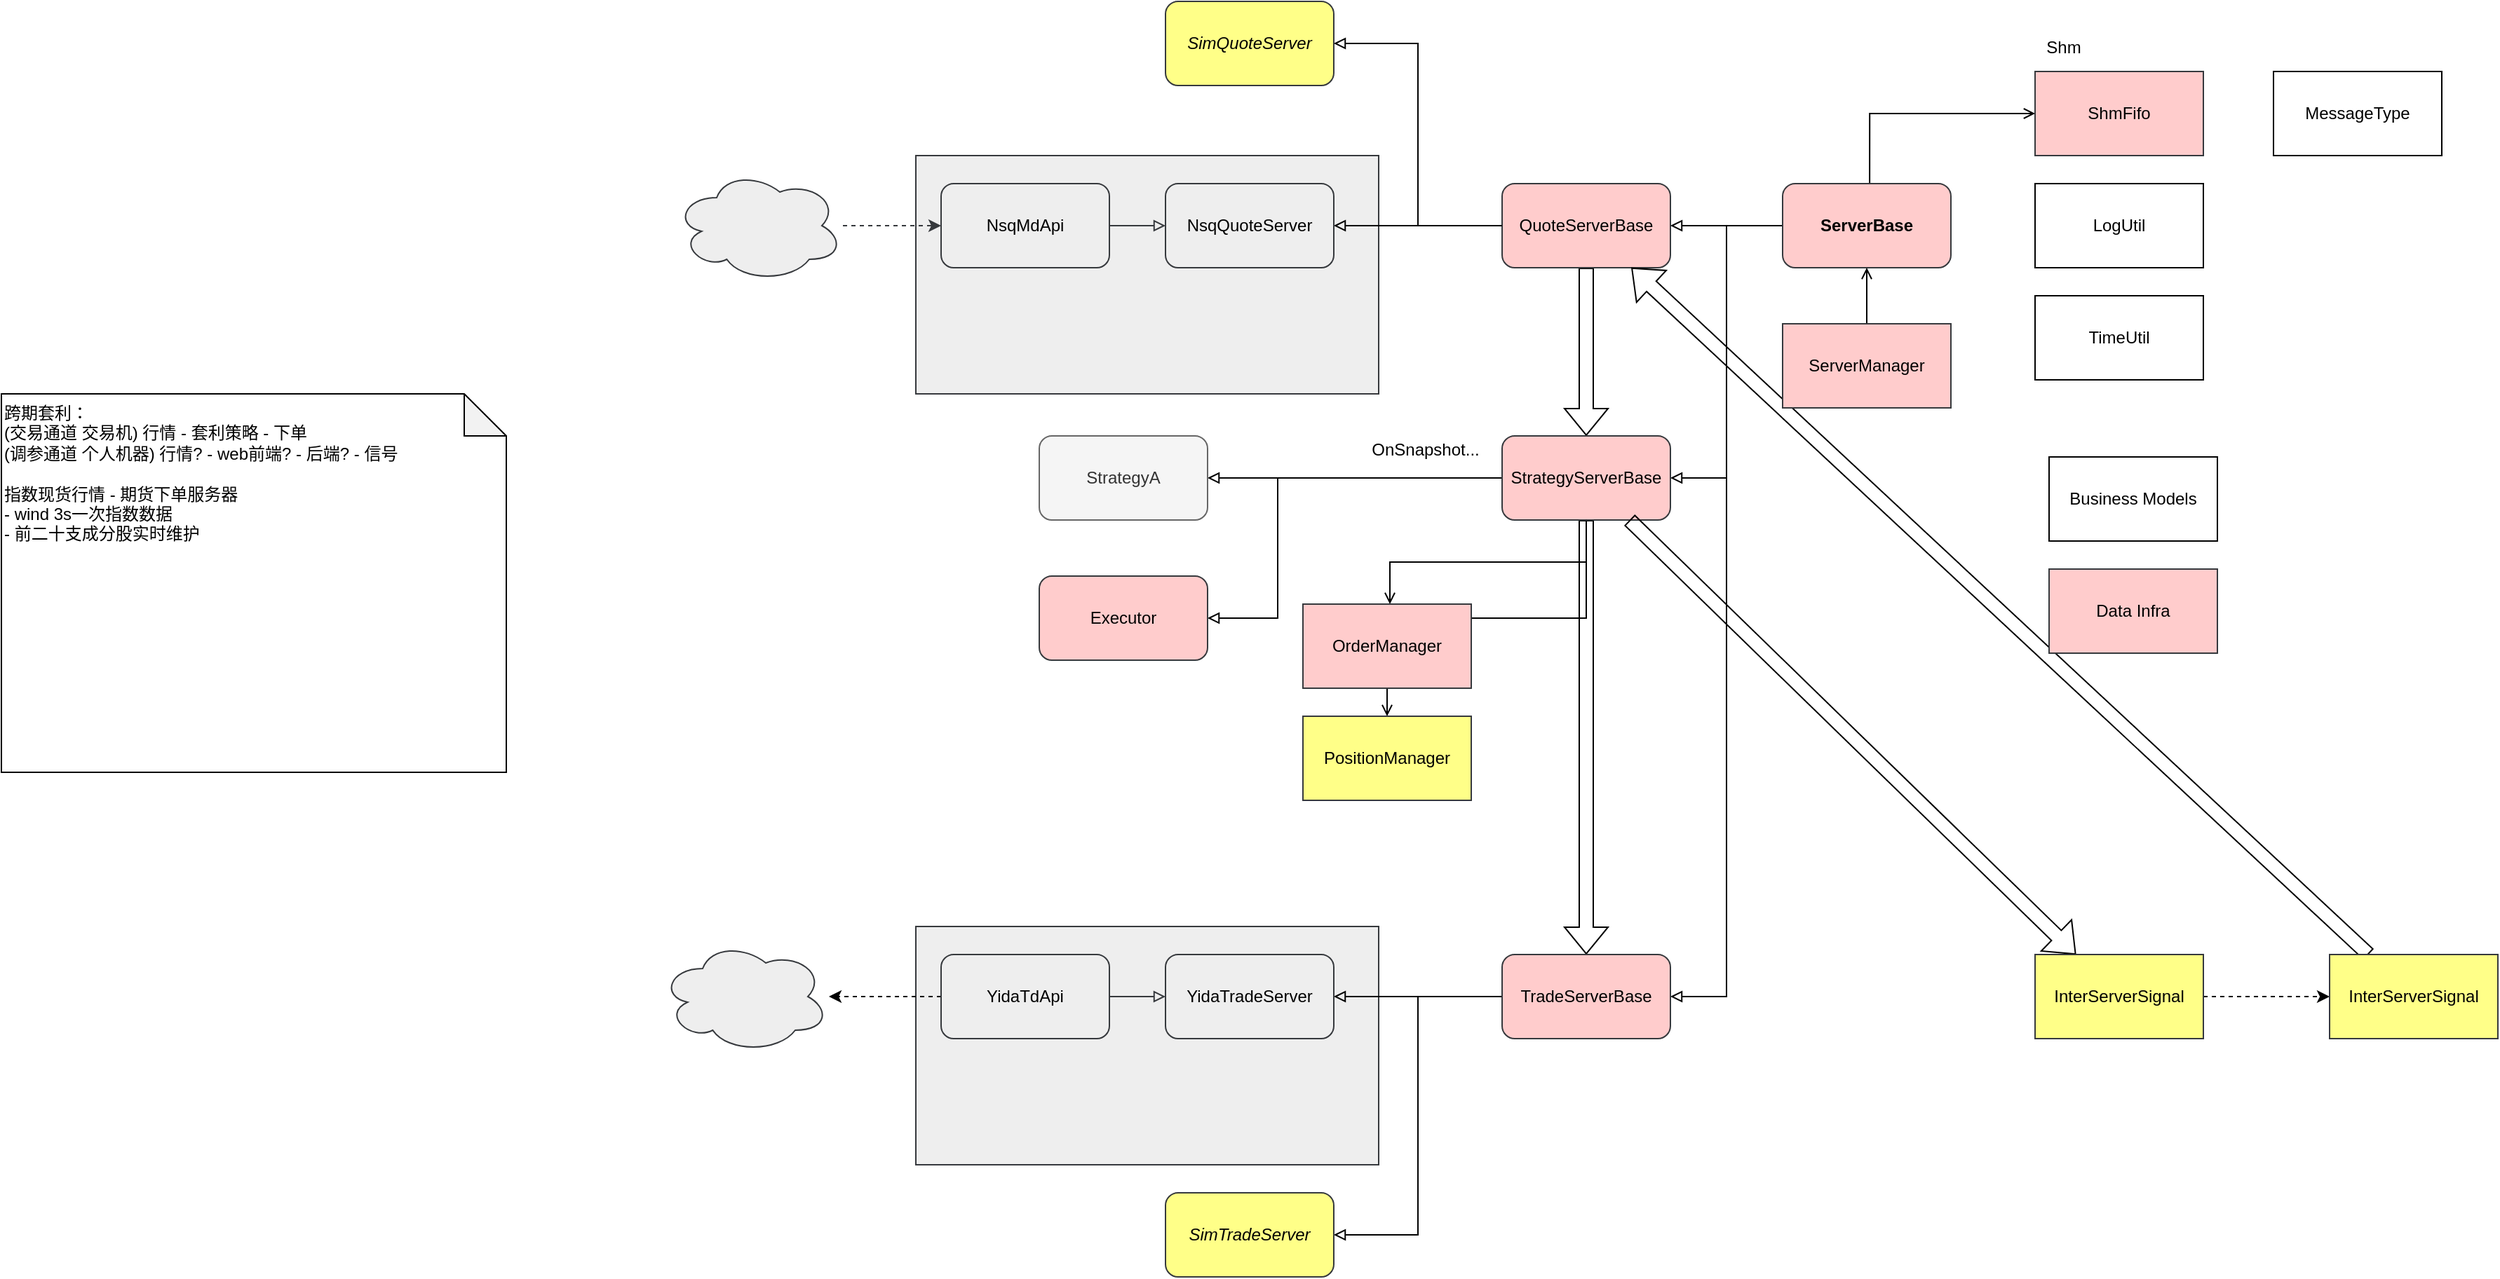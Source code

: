 <mxfile version="28.0.7" pages="3">
  <diagram name="Framework" id="izHdCFUZK2JU7I0uywET">
    <mxGraphModel dx="3109" dy="2160" grid="1" gridSize="10" guides="1" tooltips="1" connect="1" arrows="1" fold="1" page="1" pageScale="1" pageWidth="827" pageHeight="1169" math="0" shadow="0">
      <root>
        <mxCell id="0" />
        <mxCell id="1" parent="0" />
        <mxCell id="oX8QJ8v67Z4_SSj95SlL-10" value="" style="rounded=0;whiteSpace=wrap;html=1;fillColor=#eeeeee;strokeColor=#36393d;" parent="1" vertex="1">
          <mxGeometry x="-578" y="590" width="330" height="170" as="geometry" />
        </mxCell>
        <mxCell id="oX8QJ8v67Z4_SSj95SlL-44" value="" style="edgeStyle=orthogonalEdgeStyle;rounded=0;orthogonalLoop=1;jettySize=auto;html=1;dashed=1;" parent="1" source="oX8QJ8v67Z4_SSj95SlL-12" target="oX8QJ8v67Z4_SSj95SlL-43" edge="1">
          <mxGeometry relative="1" as="geometry" />
        </mxCell>
        <mxCell id="oX8QJ8v67Z4_SSj95SlL-1" value="" style="rounded=0;whiteSpace=wrap;html=1;fillColor=#eeeeee;strokeColor=#36393d;" parent="1" vertex="1">
          <mxGeometry x="-578" y="40" width="330" height="170" as="geometry" />
        </mxCell>
        <mxCell id="Np0CVXmdSU2NpfKUSfFp-4" value="ShmFifo" style="rounded=0;whiteSpace=wrap;html=1;fillColor=#ffcccc;strokeColor=#36393d;" parent="1" vertex="1">
          <mxGeometry x="220" y="-20" width="120" height="60" as="geometry" />
        </mxCell>
        <mxCell id="Np0CVXmdSU2NpfKUSfFp-17" value="" style="edgeStyle=orthogonalEdgeStyle;rounded=0;orthogonalLoop=1;jettySize=auto;html=1;endArrow=block;endFill=0;fillColor=#eeeeee;strokeColor=#36393d;" parent="1" source="Np0CVXmdSU2NpfKUSfFp-1" target="Np0CVXmdSU2NpfKUSfFp-16" edge="1">
          <mxGeometry relative="1" as="geometry" />
        </mxCell>
        <mxCell id="Np0CVXmdSU2NpfKUSfFp-1" value="NsqMdApi" style="rounded=1;whiteSpace=wrap;html=1;fillColor=#eeeeee;strokeColor=#36393d;" parent="1" vertex="1">
          <mxGeometry x="-560" y="60" width="120" height="60" as="geometry" />
        </mxCell>
        <mxCell id="Np0CVXmdSU2NpfKUSfFp-28" value="" style="edgeStyle=orthogonalEdgeStyle;rounded=0;orthogonalLoop=1;jettySize=auto;html=1;endArrow=block;endFill=0;" parent="1" source="Np0CVXmdSU2NpfKUSfFp-14" target="Np0CVXmdSU2NpfKUSfFp-16" edge="1">
          <mxGeometry relative="1" as="geometry" />
        </mxCell>
        <mxCell id="oX8QJ8v67Z4_SSj95SlL-21" style="edgeStyle=orthogonalEdgeStyle;rounded=0;orthogonalLoop=1;jettySize=auto;html=1;exitX=0.5;exitY=1;exitDx=0;exitDy=0;shape=flexArrow;" parent="1" source="Np0CVXmdSU2NpfKUSfFp-14" target="Np0CVXmdSU2NpfKUSfFp-22" edge="1">
          <mxGeometry relative="1" as="geometry" />
        </mxCell>
        <mxCell id="Np0CVXmdSU2NpfKUSfFp-14" value="QuoteServerBase" style="rounded=1;whiteSpace=wrap;html=1;fillColor=#ffcccc;strokeColor=#36393d;" parent="1" vertex="1">
          <mxGeometry x="-160" y="60" width="120" height="60" as="geometry" />
        </mxCell>
        <mxCell id="Np0CVXmdSU2NpfKUSfFp-20" value="" style="edgeStyle=orthogonalEdgeStyle;rounded=0;orthogonalLoop=1;jettySize=auto;html=1;endArrow=block;endFill=0;" parent="1" source="Np0CVXmdSU2NpfKUSfFp-15" target="Np0CVXmdSU2NpfKUSfFp-14" edge="1">
          <mxGeometry relative="1" as="geometry" />
        </mxCell>
        <mxCell id="Np0CVXmdSU2NpfKUSfFp-25" style="edgeStyle=orthogonalEdgeStyle;rounded=0;orthogonalLoop=1;jettySize=auto;html=1;endArrow=block;endFill=0;" parent="1" source="Np0CVXmdSU2NpfKUSfFp-15" target="Np0CVXmdSU2NpfKUSfFp-22" edge="1">
          <mxGeometry relative="1" as="geometry">
            <Array as="points">
              <mxPoint y="90" />
              <mxPoint y="270" />
            </Array>
          </mxGeometry>
        </mxCell>
        <mxCell id="oX8QJ8v67Z4_SSj95SlL-15" style="edgeStyle=orthogonalEdgeStyle;rounded=0;orthogonalLoop=1;jettySize=auto;html=1;endArrow=open;endFill=0;" parent="1" target="Np0CVXmdSU2NpfKUSfFp-4" edge="1">
          <mxGeometry relative="1" as="geometry">
            <mxPoint x="102.053" y="60" as="sourcePoint" />
            <mxPoint x="222" y="0.053" as="targetPoint" />
            <Array as="points">
              <mxPoint x="102" y="10" />
            </Array>
          </mxGeometry>
        </mxCell>
        <mxCell id="oX8QJ8v67Z4_SSj95SlL-17" style="edgeStyle=orthogonalEdgeStyle;rounded=0;orthogonalLoop=1;jettySize=auto;html=1;endArrow=block;endFill=0;" parent="1" source="Np0CVXmdSU2NpfKUSfFp-15" target="Np0CVXmdSU2NpfKUSfFp-33" edge="1">
          <mxGeometry relative="1" as="geometry">
            <Array as="points">
              <mxPoint y="90" />
              <mxPoint y="640" />
            </Array>
          </mxGeometry>
        </mxCell>
        <mxCell id="Np0CVXmdSU2NpfKUSfFp-15" value="ServerBase" style="rounded=1;whiteSpace=wrap;html=1;fontStyle=1;fillColor=#ffcccc;strokeColor=#36393d;" parent="1" vertex="1">
          <mxGeometry x="40" y="60" width="120" height="60" as="geometry" />
        </mxCell>
        <mxCell id="Np0CVXmdSU2NpfKUSfFp-16" value="NsqQuoteServer" style="rounded=1;whiteSpace=wrap;html=1;fillColor=#eeeeee;strokeColor=#36393d;" parent="1" vertex="1">
          <mxGeometry x="-400" y="60" width="120" height="60" as="geometry" />
        </mxCell>
        <mxCell id="Np0CVXmdSU2NpfKUSfFp-27" value="" style="edgeStyle=orthogonalEdgeStyle;rounded=0;orthogonalLoop=1;jettySize=auto;html=1;endArrow=block;endFill=0;" parent="1" source="Np0CVXmdSU2NpfKUSfFp-22" target="Np0CVXmdSU2NpfKUSfFp-24" edge="1">
          <mxGeometry relative="1" as="geometry" />
        </mxCell>
        <mxCell id="Np0CVXmdSU2NpfKUSfFp-32" style="edgeStyle=orthogonalEdgeStyle;rounded=0;orthogonalLoop=1;jettySize=auto;html=1;endArrow=block;endFill=0;" parent="1" source="Np0CVXmdSU2NpfKUSfFp-22" target="Np0CVXmdSU2NpfKUSfFp-30" edge="1">
          <mxGeometry relative="1" as="geometry">
            <Array as="points">
              <mxPoint x="-320" y="270" />
              <mxPoint x="-320" y="370" />
            </Array>
          </mxGeometry>
        </mxCell>
        <mxCell id="oX8QJ8v67Z4_SSj95SlL-20" value="" style="edgeStyle=orthogonalEdgeStyle;rounded=0;orthogonalLoop=1;jettySize=auto;html=1;endArrow=open;endFill=0;" parent="1" source="Np0CVXmdSU2NpfKUSfFp-22" target="oX8QJ8v67Z4_SSj95SlL-7" edge="1">
          <mxGeometry relative="1" as="geometry">
            <Array as="points">
              <mxPoint x="-100" y="330" />
              <mxPoint x="-240" y="330" />
            </Array>
          </mxGeometry>
        </mxCell>
        <mxCell id="oX8QJ8v67Z4_SSj95SlL-22" style="edgeStyle=orthogonalEdgeStyle;rounded=0;orthogonalLoop=1;jettySize=auto;html=1;exitX=0.5;exitY=1;exitDx=0;exitDy=0;shape=flexArrow;" parent="1" source="Np0CVXmdSU2NpfKUSfFp-22" target="Np0CVXmdSU2NpfKUSfFp-33" edge="1">
          <mxGeometry relative="1" as="geometry">
            <mxPoint x="-100" y="470" as="targetPoint" />
          </mxGeometry>
        </mxCell>
        <mxCell id="oX8QJ8v67Z4_SSj95SlL-40" style="edgeStyle=orthogonalEdgeStyle;rounded=0;orthogonalLoop=1;jettySize=auto;html=1;exitX=0.5;exitY=1;exitDx=0;exitDy=0;endArrow=open;endFill=0;" parent="1" source="Np0CVXmdSU2NpfKUSfFp-22" target="oX8QJ8v67Z4_SSj95SlL-39" edge="1">
          <mxGeometry relative="1" as="geometry" />
        </mxCell>
        <mxCell id="Np0CVXmdSU2NpfKUSfFp-22" value="StrategyServerBase" style="rounded=1;whiteSpace=wrap;html=1;fillColor=#ffcccc;strokeColor=#36393d;" parent="1" vertex="1">
          <mxGeometry x="-160" y="240" width="120" height="60" as="geometry" />
        </mxCell>
        <mxCell id="Np0CVXmdSU2NpfKUSfFp-23" value="LogUtil" style="rounded=0;whiteSpace=wrap;html=1;" parent="1" vertex="1">
          <mxGeometry x="220" y="60" width="120" height="60" as="geometry" />
        </mxCell>
        <mxCell id="Np0CVXmdSU2NpfKUSfFp-24" value="StrategyA" style="rounded=1;whiteSpace=wrap;html=1;fillColor=#f5f5f5;strokeColor=#666666;fontColor=#333333;" parent="1" vertex="1">
          <mxGeometry x="-490" y="240" width="120" height="60" as="geometry" />
        </mxCell>
        <mxCell id="Np0CVXmdSU2NpfKUSfFp-30" value="Executor" style="rounded=1;whiteSpace=wrap;html=1;fillColor=#ffcccc;strokeColor=#36393d;" parent="1" vertex="1">
          <mxGeometry x="-490" y="340" width="120" height="60" as="geometry" />
        </mxCell>
        <mxCell id="oX8QJ8v67Z4_SSj95SlL-14" style="edgeStyle=orthogonalEdgeStyle;rounded=0;orthogonalLoop=1;jettySize=auto;html=1;endArrow=block;endFill=0;" parent="1" source="Np0CVXmdSU2NpfKUSfFp-33" target="oX8QJ8v67Z4_SSj95SlL-13" edge="1">
          <mxGeometry relative="1" as="geometry" />
        </mxCell>
        <mxCell id="oX8QJ8v67Z4_SSj95SlL-19" style="edgeStyle=orthogonalEdgeStyle;rounded=0;orthogonalLoop=1;jettySize=auto;html=1;endArrow=block;endFill=0;" parent="1" source="Np0CVXmdSU2NpfKUSfFp-33" target="oX8QJ8v67Z4_SSj95SlL-18" edge="1">
          <mxGeometry relative="1" as="geometry">
            <Array as="points">
              <mxPoint x="-220" y="640" />
              <mxPoint x="-220" y="810" />
            </Array>
          </mxGeometry>
        </mxCell>
        <mxCell id="oX8QJ8v67Z4_SSj95SlL-38" style="rounded=0;orthogonalLoop=1;jettySize=auto;html=1;shape=flexArrow;" parent="1" source="Np0CVXmdSU2NpfKUSfFp-22" target="oX8QJ8v67Z4_SSj95SlL-6" edge="1">
          <mxGeometry relative="1" as="geometry" />
        </mxCell>
        <mxCell id="Np0CVXmdSU2NpfKUSfFp-33" value="TradeServerBase" style="rounded=1;whiteSpace=wrap;html=1;fillColor=#ffcccc;strokeColor=#36393d;" parent="1" vertex="1">
          <mxGeometry x="-160" y="610" width="120" height="60" as="geometry" />
        </mxCell>
        <mxCell id="Np0CVXmdSU2NpfKUSfFp-36" value="跨期套利：&lt;div&gt;(交易通道 交易机) 行情 - 套利策略 - 下单&lt;/div&gt;&lt;div&gt;(调参通道 个人机器) 行情? - web前端? - 后端? - 信号&lt;/div&gt;&lt;div&gt;&lt;br&gt;&lt;/div&gt;&lt;div&gt;指数现货行情 - 期货下单服务器&lt;/div&gt;&lt;div&gt;- wind 3s一次指数数据&lt;/div&gt;&lt;div&gt;- 前二十支成分股实时维护&lt;/div&gt;" style="shape=note;whiteSpace=wrap;html=1;align=left;backgroundOutline=1;darkOpacity=0.05;verticalAlign=top;" parent="1" vertex="1">
          <mxGeometry x="-1230" y="210" width="360" height="270" as="geometry" />
        </mxCell>
        <mxCell id="oX8QJ8v67Z4_SSj95SlL-3" value="SimQuoteServer" style="rounded=1;whiteSpace=wrap;html=1;fillColor=#ffff88;strokeColor=#36393d;fontStyle=2" parent="1" vertex="1">
          <mxGeometry x="-400" y="-70" width="120" height="60" as="geometry" />
        </mxCell>
        <mxCell id="oX8QJ8v67Z4_SSj95SlL-4" value="" style="edgeStyle=orthogonalEdgeStyle;rounded=0;orthogonalLoop=1;jettySize=auto;html=1;endArrow=block;endFill=0;" parent="1" source="Np0CVXmdSU2NpfKUSfFp-14" target="oX8QJ8v67Z4_SSj95SlL-3" edge="1">
          <mxGeometry relative="1" as="geometry">
            <mxPoint x="-20" y="-110" as="sourcePoint" />
            <mxPoint x="-140" y="-110" as="targetPoint" />
            <Array as="points">
              <mxPoint x="-220" y="90" />
              <mxPoint x="-220" y="-40" />
            </Array>
          </mxGeometry>
        </mxCell>
        <mxCell id="oX8QJ8v67Z4_SSj95SlL-42" style="rounded=0;orthogonalLoop=1;jettySize=auto;html=1;shape=flexArrow;" parent="1" source="oX8QJ8v67Z4_SSj95SlL-45" target="Np0CVXmdSU2NpfKUSfFp-14" edge="1">
          <mxGeometry relative="1" as="geometry" />
        </mxCell>
        <mxCell id="oX8QJ8v67Z4_SSj95SlL-46" value="" style="edgeStyle=orthogonalEdgeStyle;rounded=0;orthogonalLoop=1;jettySize=auto;html=1;dashed=1;" parent="1" source="oX8QJ8v67Z4_SSj95SlL-6" target="oX8QJ8v67Z4_SSj95SlL-45" edge="1">
          <mxGeometry relative="1" as="geometry" />
        </mxCell>
        <mxCell id="oX8QJ8v67Z4_SSj95SlL-6" value="InterServerSignal" style="rounded=0;whiteSpace=wrap;html=1;fillColor=#ffff88;strokeColor=#36393d;" parent="1" vertex="1">
          <mxGeometry x="220" y="610" width="120" height="60" as="geometry" />
        </mxCell>
        <mxCell id="oX8QJ8v67Z4_SSj95SlL-7" value="OrderManager" style="rounded=0;whiteSpace=wrap;html=1;fillColor=#ffcccc;strokeColor=#36393d;" parent="1" vertex="1">
          <mxGeometry x="-302" y="360" width="120" height="60" as="geometry" />
        </mxCell>
        <mxCell id="oX8QJ8v67Z4_SSj95SlL-11" value="" style="edgeStyle=orthogonalEdgeStyle;rounded=0;orthogonalLoop=1;jettySize=auto;html=1;endArrow=block;endFill=0;fillColor=#eeeeee;strokeColor=#36393d;" parent="1" source="oX8QJ8v67Z4_SSj95SlL-12" target="oX8QJ8v67Z4_SSj95SlL-13" edge="1">
          <mxGeometry relative="1" as="geometry" />
        </mxCell>
        <mxCell id="oX8QJ8v67Z4_SSj95SlL-12" value="YidaTdApi" style="rounded=1;whiteSpace=wrap;html=1;fillColor=#eeeeee;strokeColor=#36393d;" parent="1" vertex="1">
          <mxGeometry x="-560" y="610" width="120" height="60" as="geometry" />
        </mxCell>
        <mxCell id="oX8QJ8v67Z4_SSj95SlL-13" value="YidaTradeServer" style="rounded=1;whiteSpace=wrap;html=1;fillColor=#eeeeee;strokeColor=#36393d;" parent="1" vertex="1">
          <mxGeometry x="-400" y="610" width="120" height="60" as="geometry" />
        </mxCell>
        <mxCell id="oX8QJ8v67Z4_SSj95SlL-18" value="SimTradeServer" style="rounded=1;whiteSpace=wrap;html=1;fillColor=#ffff88;strokeColor=#36393d;fontStyle=2" parent="1" vertex="1">
          <mxGeometry x="-400" y="780" width="120" height="60" as="geometry" />
        </mxCell>
        <mxCell id="oX8QJ8v67Z4_SSj95SlL-25" value="" style="edgeStyle=orthogonalEdgeStyle;rounded=0;orthogonalLoop=1;jettySize=auto;html=1;endArrow=open;endFill=0;" parent="1" source="oX8QJ8v67Z4_SSj95SlL-24" target="Np0CVXmdSU2NpfKUSfFp-15" edge="1">
          <mxGeometry relative="1" as="geometry" />
        </mxCell>
        <mxCell id="oX8QJ8v67Z4_SSj95SlL-24" value="ServerManager" style="rounded=0;whiteSpace=wrap;html=1;fillColor=#ffcccc;strokeColor=#36393d;" parent="1" vertex="1">
          <mxGeometry x="40" y="160" width="120" height="60" as="geometry" />
        </mxCell>
        <mxCell id="oX8QJ8v67Z4_SSj95SlL-28" value="" style="edgeStyle=orthogonalEdgeStyle;rounded=0;orthogonalLoop=1;jettySize=auto;html=1;fillColor=#eeeeee;strokeColor=#36393d;dashed=1;" parent="1" source="oX8QJ8v67Z4_SSj95SlL-27" target="Np0CVXmdSU2NpfKUSfFp-1" edge="1">
          <mxGeometry relative="1" as="geometry" />
        </mxCell>
        <mxCell id="oX8QJ8v67Z4_SSj95SlL-27" value="" style="ellipse;shape=cloud;whiteSpace=wrap;html=1;fillColor=#eeeeee;strokeColor=#36393d;" parent="1" vertex="1">
          <mxGeometry x="-750" y="50" width="120" height="80" as="geometry" />
        </mxCell>
        <mxCell id="oX8QJ8v67Z4_SSj95SlL-29" value="Business Models" style="rounded=0;whiteSpace=wrap;html=1;" parent="1" vertex="1">
          <mxGeometry x="230" y="255" width="120" height="60" as="geometry" />
        </mxCell>
        <mxCell id="oX8QJ8v67Z4_SSj95SlL-30" value="Data Infra" style="rounded=0;whiteSpace=wrap;html=1;fillColor=#ffcccc;strokeColor=#36393d;" parent="1" vertex="1">
          <mxGeometry x="230" y="335" width="120" height="60" as="geometry" />
        </mxCell>
        <mxCell id="oX8QJ8v67Z4_SSj95SlL-34" value="MessageType" style="rounded=0;whiteSpace=wrap;html=1;" parent="1" vertex="1">
          <mxGeometry x="390" y="-20" width="120" height="60" as="geometry" />
        </mxCell>
        <mxCell id="oX8QJ8v67Z4_SSj95SlL-35" value="OnSnapshot..." style="text;html=1;align=center;verticalAlign=middle;resizable=0;points=[];autosize=1;strokeColor=none;fillColor=none;" parent="1" vertex="1">
          <mxGeometry x="-265" y="235" width="100" height="30" as="geometry" />
        </mxCell>
        <mxCell id="oX8QJ8v67Z4_SSj95SlL-39" value="PositionManager" style="rounded=0;whiteSpace=wrap;html=1;fillColor=#ffff88;strokeColor=#36393d;" parent="1" vertex="1">
          <mxGeometry x="-302" y="440" width="120" height="60" as="geometry" />
        </mxCell>
        <mxCell id="oX8QJ8v67Z4_SSj95SlL-41" value="Shm" style="text;html=1;align=center;verticalAlign=middle;resizable=0;points=[];autosize=1;strokeColor=none;fillColor=none;" parent="1" vertex="1">
          <mxGeometry x="215" y="-52" width="50" height="30" as="geometry" />
        </mxCell>
        <mxCell id="oX8QJ8v67Z4_SSj95SlL-43" value="" style="ellipse;shape=cloud;whiteSpace=wrap;html=1;fillColor=#eeeeee;strokeColor=#36393d;" parent="1" vertex="1">
          <mxGeometry x="-760" y="600" width="120" height="80" as="geometry" />
        </mxCell>
        <mxCell id="oX8QJ8v67Z4_SSj95SlL-45" value="InterServerSignal" style="rounded=0;whiteSpace=wrap;html=1;fillColor=#ffff88;strokeColor=#36393d;" parent="1" vertex="1">
          <mxGeometry x="430" y="610" width="120" height="60" as="geometry" />
        </mxCell>
        <mxCell id="KkvAkN_Q9vo7Hp4z4sSe-1" value="TimeUtil" style="rounded=0;whiteSpace=wrap;html=1;" parent="1" vertex="1">
          <mxGeometry x="220" y="140" width="120" height="60" as="geometry" />
        </mxCell>
      </root>
    </mxGraphModel>
  </diagram>
  <diagram id="ARc7PlArKbjjScx_lO4y" name="Infra">
    <mxGraphModel dx="1956" dy="613" grid="1" gridSize="10" guides="1" tooltips="1" connect="1" arrows="1" fold="1" page="1" pageScale="1" pageWidth="827" pageHeight="1169" math="0" shadow="0">
      <root>
        <mxCell id="0" />
        <mxCell id="1" parent="0" />
        <mxCell id="_dNiTlbKljafT5K42C06-1" value="dispatcher" style="rounded=0;whiteSpace=wrap;html=1;fillColor=#FAE5C7;strokeColor=#0F8B8D;fontColor=#143642;labelBackgroundColor=none;" parent="1" vertex="1">
          <mxGeometry x="120" y="520" width="560" height="40" as="geometry" />
        </mxCell>
        <mxCell id="_dNiTlbKljafT5K42C06-2" value="channel" style="rounded=0;whiteSpace=wrap;html=1;fillColor=#FAE5C7;strokeColor=#0F8B8D;fontColor=#143642;labelBackgroundColor=none;" parent="1" vertex="1">
          <mxGeometry x="160" y="480" width="480" height="40" as="geometry" />
        </mxCell>
        <mxCell id="_dNiTlbKljafT5K42C06-4" value="link type" style="rounded=0;whiteSpace=wrap;html=1;strokeColor=#0F8B8D;fontColor=#143642;fillColor=#FAE5C7;" parent="1" vertex="1">
          <mxGeometry x="200" y="440" width="400" height="40" as="geometry" />
        </mxCell>
        <mxCell id="_dNiTlbKljafT5K42C06-5" value="Market Data" style="ellipse;shape=cloud;whiteSpace=wrap;html=1;strokeColor=#36393d;fillColor=#eeeeee;" parent="1" vertex="1">
          <mxGeometry x="240" y="600" width="120" height="80" as="geometry" />
        </mxCell>
        <mxCell id="_dNiTlbKljafT5K42C06-6" value="Trade Server" style="ellipse;shape=cloud;whiteSpace=wrap;html=1;strokeColor=#36393d;fillColor=#eeeeee;" parent="1" vertex="1">
          <mxGeometry x="440" y="600" width="120" height="80" as="geometry" />
        </mxCell>
        <mxCell id="_dNiTlbKljafT5K42C06-8" value="processor" style="rounded=0;whiteSpace=wrap;html=1;strokeColor=#0F8B8D;fontColor=#143642;fillColor=#FAE5C7;" parent="1" vertex="1">
          <mxGeometry x="190" y="400" width="200" height="40" as="geometry" />
        </mxCell>
        <mxCell id="_dNiTlbKljafT5K42C06-9" value="multi channel dispatching strategy" style="shape=note;whiteSpace=wrap;html=1;backgroundOutline=1;darkOpacity=0.05;fillColor=#fff2cc;strokeColor=#d6b656;" parent="1" vertex="1">
          <mxGeometry x="720" y="540" width="230" height="65" as="geometry" />
        </mxCell>
        <mxCell id="_dNiTlbKljafT5K42C06-11" value="multicast &amp;amp; message propt" style="rounded=0;whiteSpace=wrap;html=1;strokeColor=#0F8B8D;fontColor=#143642;fillColor=#FAE5C7;" parent="1" vertex="1">
          <mxGeometry x="410" y="400" width="200" height="40" as="geometry" />
        </mxCell>
        <mxCell id="_dNiTlbKljafT5K42C06-12" value="handler" style="rounded=0;whiteSpace=wrap;html=1;strokeColor=#0F8B8D;fontColor=#143642;fillColor=#FAE5C7;" parent="1" vertex="1">
          <mxGeometry x="240" y="350" width="100" height="40" as="geometry" />
        </mxCell>
        <mxCell id="_dNiTlbKljafT5K42C06-13" value="listener" style="rounded=0;whiteSpace=wrap;html=1;strokeColor=#0F8B8D;fontColor=#143642;fillColor=#FAE5C7;" parent="1" vertex="1">
          <mxGeometry x="240" y="310" width="100" height="40" as="geometry" />
        </mxCell>
        <mxCell id="_dNiTlbKljafT5K42C06-15" value="" style="endArrow=none;dashed=1;html=1;rounded=0;strokeColor=#A8201A;fontColor=#143642;fillColor=#FAE5C7;movable=0;resizable=0;rotatable=0;deletable=0;editable=0;locked=1;connectable=0;" parent="1" edge="1">
          <mxGeometry width="50" height="50" relative="1" as="geometry">
            <mxPoint x="400" y="720" as="sourcePoint" />
            <mxPoint x="400" y="60" as="targetPoint" />
          </mxGeometry>
        </mxCell>
        <mxCell id="_dNiTlbKljafT5K42C06-16" value="trade server" style="rounded=0;whiteSpace=wrap;html=1;strokeColor=#0F8B8D;fontColor=#143642;fillColor=#FAE5C7;" parent="1" vertex="1">
          <mxGeometry x="540" y="350" width="100" height="40" as="geometry" />
        </mxCell>
        <mxCell id="_dNiTlbKljafT5K42C06-17" value="history server" style="rounded=0;whiteSpace=wrap;html=1;strokeColor=#0F8B8D;fontColor=#143642;fillColor=#FAE5C7;" parent="1" vertex="1">
          <mxGeometry x="650" y="350" width="100" height="40" as="geometry" />
        </mxCell>
        <mxCell id="_dNiTlbKljafT5K42C06-18" value="position server" style="rounded=0;whiteSpace=wrap;html=1;strokeColor=#0F8B8D;fontColor=#143642;fillColor=#FAE5C7;dashed=1;" parent="1" vertex="1">
          <mxGeometry x="720" y="300" width="100" height="40" as="geometry" />
        </mxCell>
        <mxCell id="_dNiTlbKljafT5K42C06-19" value="risk model" style="rounded=0;whiteSpace=wrap;html=1;strokeColor=#0F8B8D;fontColor=#143642;fillColor=#FAE5C7;" parent="1" vertex="1">
          <mxGeometry x="430" y="350" width="100" height="40" as="geometry" />
        </mxCell>
        <mxCell id="_dNiTlbKljafT5K42C06-21" value="OM" style="rounded=0;whiteSpace=wrap;html=1;strokeColor=#0F8B8D;fontColor=#143642;fillColor=#FAE5C7;" parent="1" vertex="1">
          <mxGeometry x="480" y="300" width="100" height="40" as="geometry" />
        </mxCell>
        <mxCell id="_dNiTlbKljafT5K42C06-14" value="Strategies" style="shape=label;whiteSpace=wrap;html=1;strokeColor=#36393d;fillColor=#eeeeee;rounded=0;" parent="1" vertex="1">
          <mxGeometry x="340" y="80" width="120" height="40" as="geometry" />
        </mxCell>
        <mxCell id="_dNiTlbKljafT5K42C06-24" value="market" style="rounded=0;whiteSpace=wrap;html=1;strokeColor=#6c8ebf;fillColor=#dae8fc;" parent="1" vertex="1">
          <mxGeometry x="120" y="200" width="560" height="40" as="geometry" />
        </mxCell>
        <mxCell id="_dNiTlbKljafT5K42C06-25" value="security&lt;div&gt;master&lt;/div&gt;" style="rounded=1;whiteSpace=wrap;html=1;strokeColor=#0F8B8D;fontColor=#143642;fillColor=#FAE5C7;shape=label;aspect=fixed;" parent="1" vertex="1">
          <mxGeometry x="-200" y="188" width="160" height="64" as="geometry" />
        </mxCell>
        <mxCell id="_dNiTlbKljafT5K42C06-26" value="config parser" style="rounded=0;whiteSpace=wrap;html=1;strokeColor=#6c8ebf;fillColor=#dae8fc;" parent="1" vertex="1">
          <mxGeometry x="-20" y="200" width="100" height="40" as="geometry" />
        </mxCell>
        <mxCell id="_dNiTlbKljafT5K42C06-27" value="configs" style="shape=cylinder3;whiteSpace=wrap;html=1;boundedLbl=1;backgroundOutline=1;size=15;strokeColor=#666666;fontColor=#333333;fillColor=#f5f5f5;" parent="1" vertex="1">
          <mxGeometry x="-10" y="120" width="80" height="60" as="geometry" />
        </mxCell>
        <mxCell id="jhaZnHma3A8EsAPDaMVV-1" value="log module&lt;div&gt;...&lt;/div&gt;" style="rounded=1;whiteSpace=wrap;html=1;strokeColor=#0F8B8D;fontColor=#143642;fillColor=#FAE5C7;shape=label;aspect=fixed;" vertex="1" parent="1">
          <mxGeometry x="-200" y="276" width="160" height="64" as="geometry" />
        </mxCell>
        <mxCell id="jhaZnHma3A8EsAPDaMVV-3" value="data source" style="rounded=0;whiteSpace=wrap;html=1;strokeColor=#6c8ebf;fillColor=#dae8fc;" vertex="1" parent="1">
          <mxGeometry x="130" y="252" width="240" height="38" as="geometry" />
        </mxCell>
      </root>
    </mxGraphModel>
  </diagram>
  <diagram id="wPJF7njlaBgjAIKBQbjB" name="Process">
    <mxGraphModel grid="1" page="1" gridSize="10" guides="1" tooltips="1" connect="1" arrows="1" fold="1" pageScale="1" pageWidth="827" pageHeight="1169" math="0" shadow="0">
      <root>
        <mxCell id="0" />
        <mxCell id="1" parent="0" />
        <mxCell id="l5K6xNQ3Qcuc3calOhay-1" value="QuoteServer" style="rounded=0;whiteSpace=wrap;html=1;" vertex="1" parent="1">
          <mxGeometry x="354" y="310" width="120" height="60" as="geometry" />
        </mxCell>
        <mxCell id="l5K6xNQ3Qcuc3calOhay-3" value="StrategyServer" style="rounded=0;whiteSpace=wrap;html=1;" vertex="1" parent="1">
          <mxGeometry x="354" y="410" width="120" height="60" as="geometry" />
        </mxCell>
        <mxCell id="l5K6xNQ3Qcuc3calOhay-4" value="TradeServer" style="rounded=0;whiteSpace=wrap;html=1;" vertex="1" parent="1">
          <mxGeometry x="354" y="510" width="120" height="60" as="geometry" />
        </mxCell>
      </root>
    </mxGraphModel>
  </diagram>
</mxfile>

